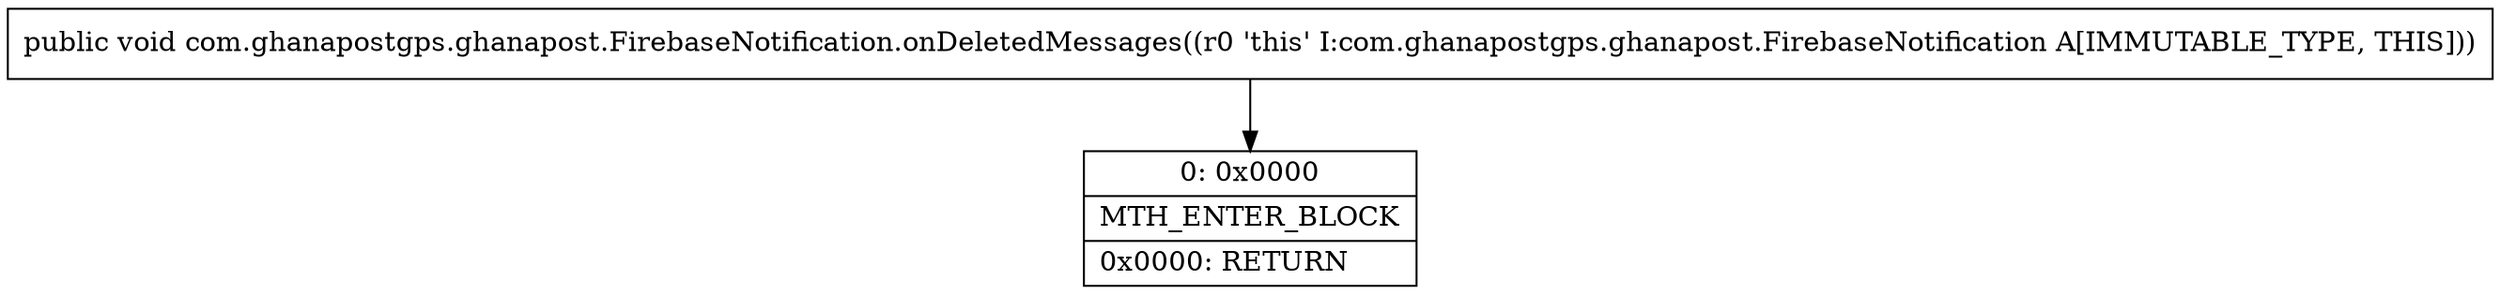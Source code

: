digraph "CFG forcom.ghanapostgps.ghanapost.FirebaseNotification.onDeletedMessages()V" {
Node_0 [shape=record,label="{0\:\ 0x0000|MTH_ENTER_BLOCK\l|0x0000: RETURN   \l}"];
MethodNode[shape=record,label="{public void com.ghanapostgps.ghanapost.FirebaseNotification.onDeletedMessages((r0 'this' I:com.ghanapostgps.ghanapost.FirebaseNotification A[IMMUTABLE_TYPE, THIS])) }"];
MethodNode -> Node_0;
}

